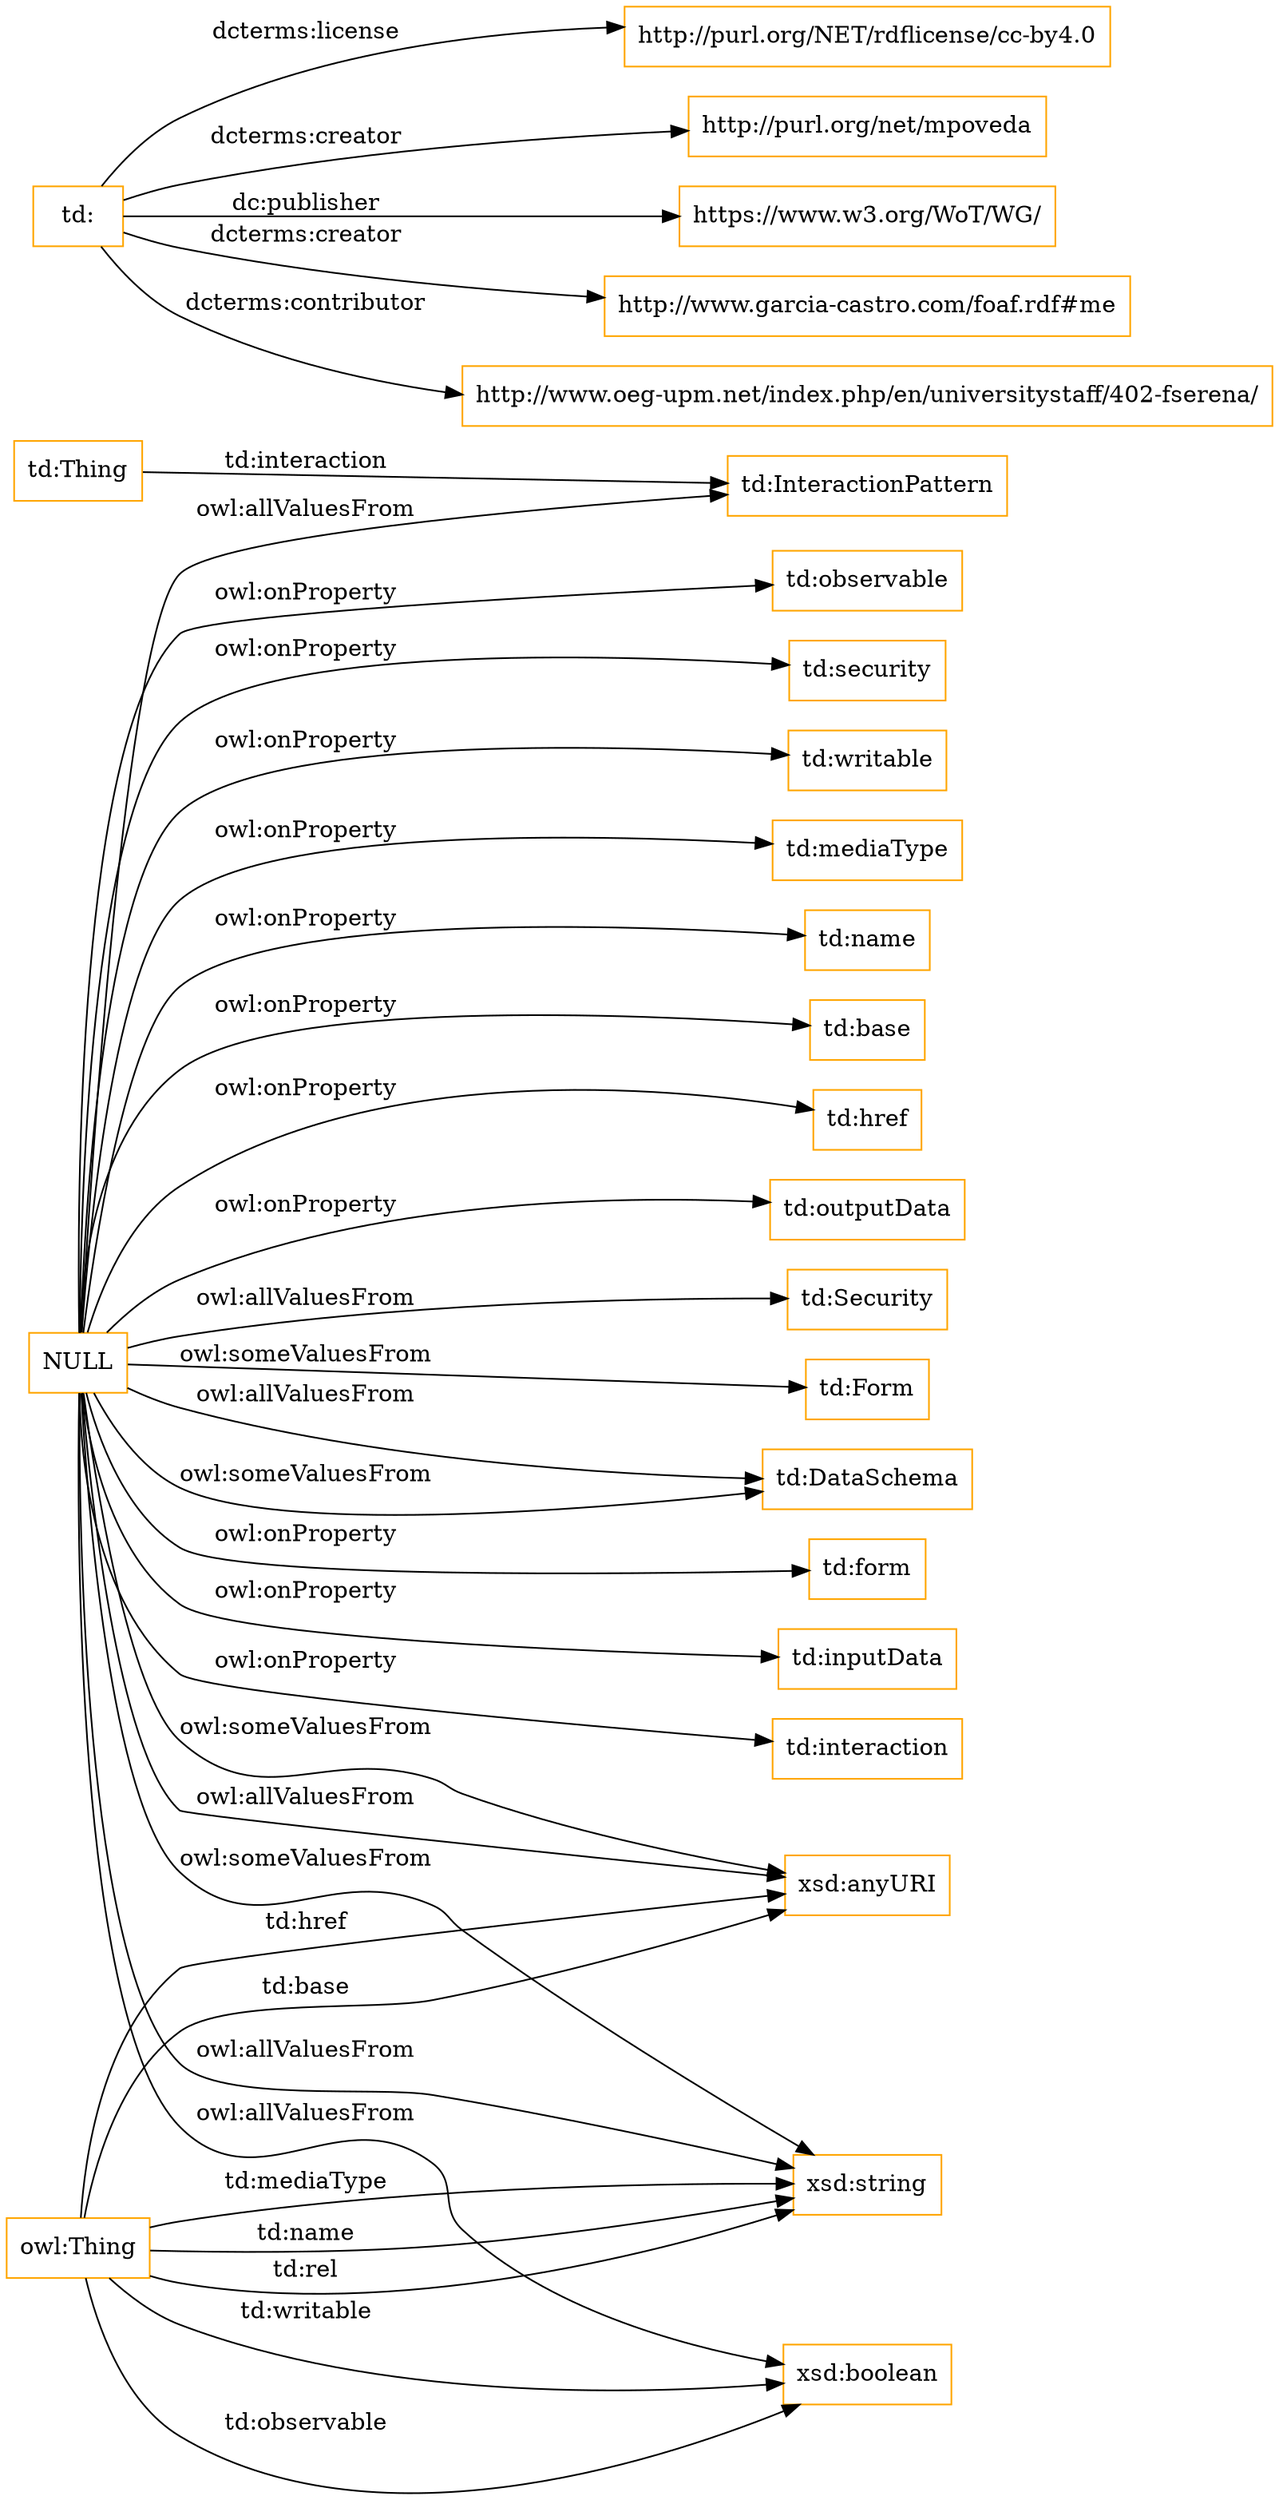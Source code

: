 digraph ar2dtool_diagram { 
rankdir=LR;
size="1501"
node [shape = rectangle, color="orange"]; "td:Thing" "td:Security" "td:InteractionPattern" "td:Form" "td:DataSchema" ; /*classes style*/
	"td:" -> "http://purl.org/NET/rdflicense/cc-by4.0" [ label = "dcterms:license" ];
	"td:" -> "http://purl.org/net/mpoveda" [ label = "dcterms:creator" ];
	"td:" -> "https://www.w3.org/WoT/WG/" [ label = "dc:publisher" ];
	"td:" -> "http://www.garcia-castro.com/foaf.rdf#me" [ label = "dcterms:creator" ];
	"td:" -> "http://www.oeg-upm.net/index.php/en/universitystaff/402-fserena/" [ label = "dcterms:contributor" ];
	"NULL" -> "xsd:string" [ label = "owl:someValuesFrom" ];
	"NULL" -> "td:Form" [ label = "owl:someValuesFrom" ];
	"NULL" -> "xsd:boolean" [ label = "owl:allValuesFrom" ];
	"NULL" -> "td:form" [ label = "owl:onProperty" ];
	"NULL" -> "td:inputData" [ label = "owl:onProperty" ];
	"NULL" -> "td:Security" [ label = "owl:allValuesFrom" ];
	"NULL" -> "xsd:anyURI" [ label = "owl:someValuesFrom" ];
	"NULL" -> "xsd:anyURI" [ label = "owl:allValuesFrom" ];
	"NULL" -> "td:interaction" [ label = "owl:onProperty" ];
	"NULL" -> "td:InteractionPattern" [ label = "owl:allValuesFrom" ];
	"NULL" -> "td:observable" [ label = "owl:onProperty" ];
	"NULL" -> "td:DataSchema" [ label = "owl:someValuesFrom" ];
	"NULL" -> "td:security" [ label = "owl:onProperty" ];
	"NULL" -> "td:writable" [ label = "owl:onProperty" ];
	"NULL" -> "td:mediaType" [ label = "owl:onProperty" ];
	"NULL" -> "td:name" [ label = "owl:onProperty" ];
	"NULL" -> "td:base" [ label = "owl:onProperty" ];
	"NULL" -> "xsd:string" [ label = "owl:allValuesFrom" ];
	"NULL" -> "td:href" [ label = "owl:onProperty" ];
	"NULL" -> "td:outputData" [ label = "owl:onProperty" ];
	"NULL" -> "td:DataSchema" [ label = "owl:allValuesFrom" ];
	"owl:Thing" -> "xsd:anyURI" [ label = "td:href" ];
	"owl:Thing" -> "xsd:string" [ label = "td:name" ];
	"owl:Thing" -> "xsd:string" [ label = "td:rel" ];
	"td:Thing" -> "td:InteractionPattern" [ label = "td:interaction" ];
	"owl:Thing" -> "xsd:string" [ label = "td:mediaType" ];
	"owl:Thing" -> "xsd:anyURI" [ label = "td:base" ];
	"owl:Thing" -> "xsd:boolean" [ label = "td:observable" ];
	"owl:Thing" -> "xsd:boolean" [ label = "td:writable" ];

}
